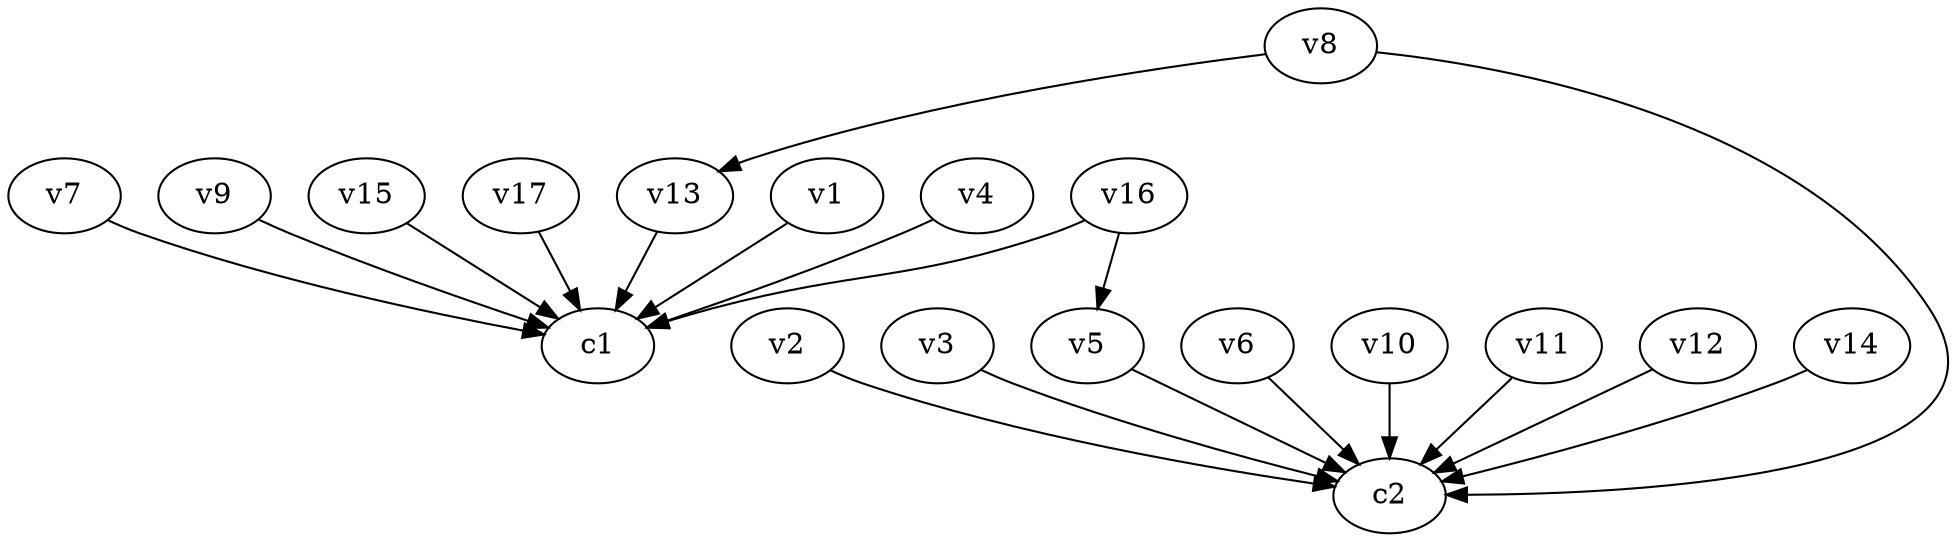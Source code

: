 strict digraph  {
c1;
c2;
v1;
v2;
v3;
v4;
v5;
v6;
v7;
v8;
v9;
v10;
v11;
v12;
v13;
v14;
v15;
v16;
v17;
v1 -> c1  [weight=1];
v2 -> c2  [weight=1];
v3 -> c2  [weight=1];
v4 -> c1  [weight=1];
v5 -> c2  [weight=1];
v6 -> c2  [weight=1];
v7 -> c1  [weight=1];
v8 -> c2  [weight=1];
v8 -> v13  [weight=1];
v9 -> c1  [weight=1];
v10 -> c2  [weight=1];
v11 -> c2  [weight=1];
v12 -> c2  [weight=1];
v13 -> c1  [weight=1];
v14 -> c2  [weight=1];
v15 -> c1  [weight=1];
v16 -> c1  [weight=1];
v16 -> v5  [weight=1];
v17 -> c1  [weight=1];
}
